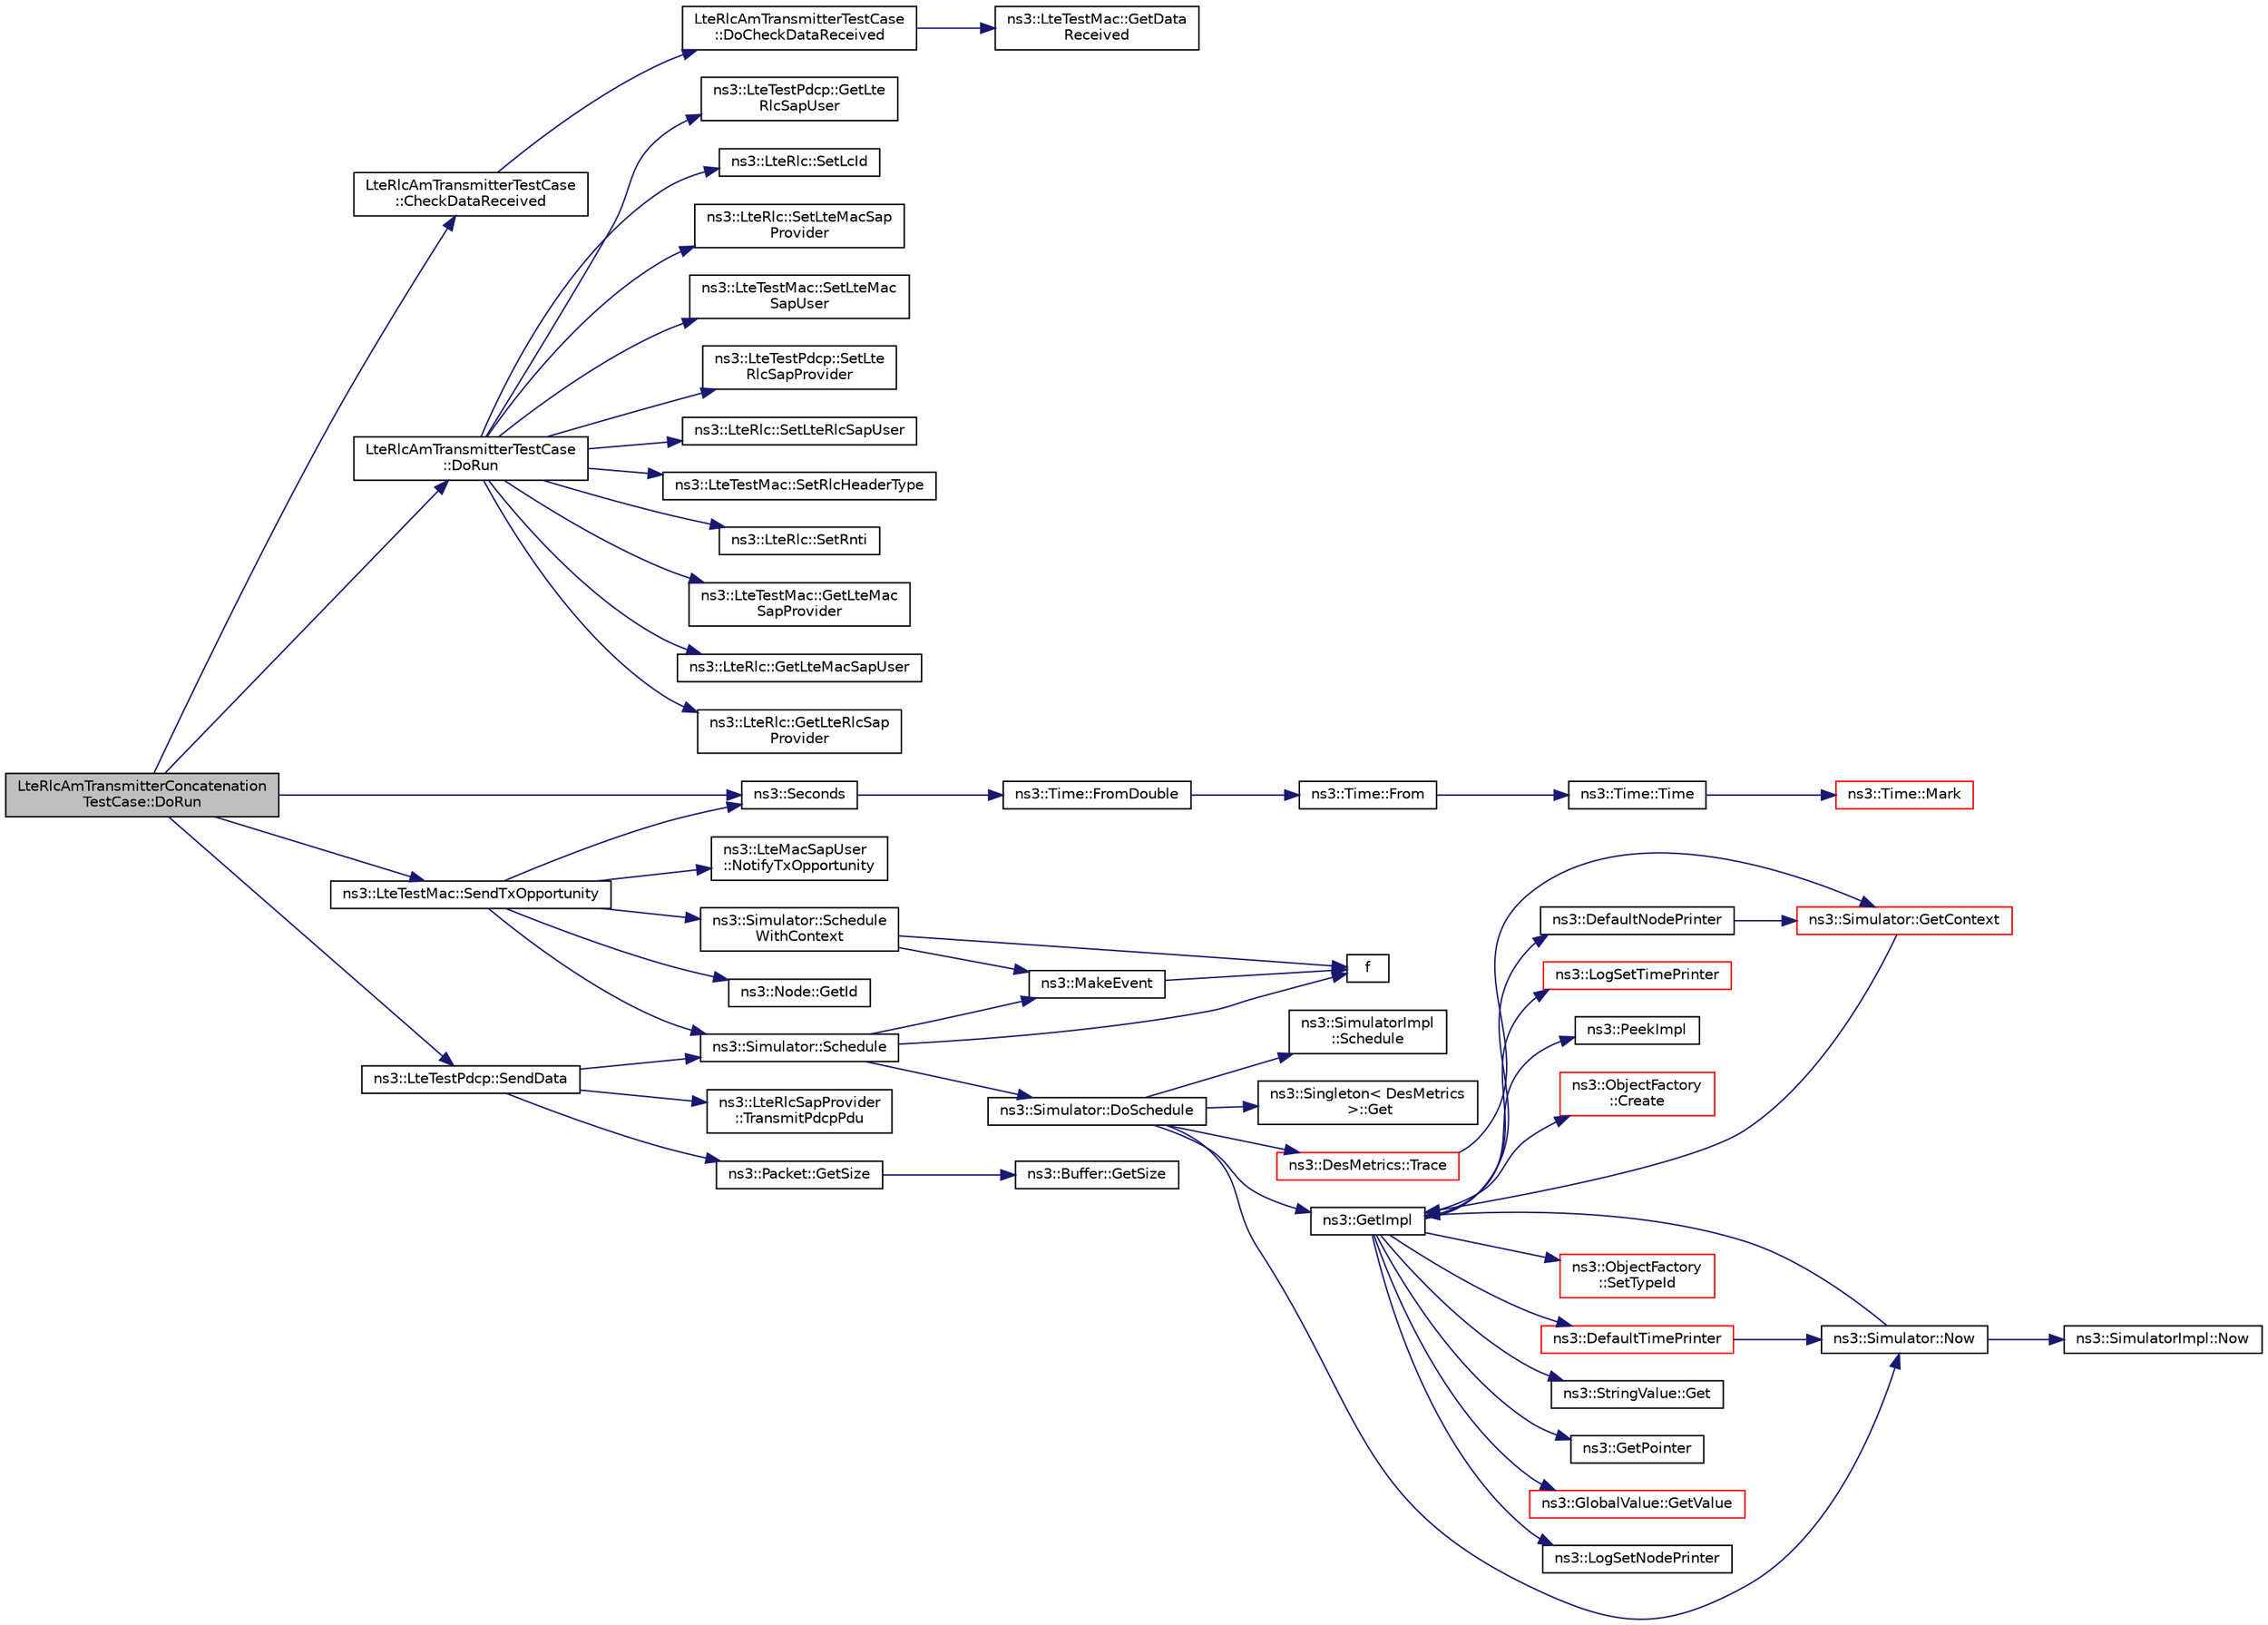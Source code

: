 digraph "LteRlcAmTransmitterConcatenationTestCase::DoRun"
{
 // LATEX_PDF_SIZE
  edge [fontname="Helvetica",fontsize="10",labelfontname="Helvetica",labelfontsize="10"];
  node [fontname="Helvetica",fontsize="10",shape=record];
  rankdir="LR";
  Node1 [label="LteRlcAmTransmitterConcatenation\lTestCase::DoRun",height=0.2,width=0.4,color="black", fillcolor="grey75", style="filled", fontcolor="black",tooltip="Implementation to actually run this TestCase."];
  Node1 -> Node2 [color="midnightblue",fontsize="10",style="solid",fontname="Helvetica"];
  Node2 [label="LteRlcAmTransmitterTestCase\l::CheckDataReceived",height=0.2,width=0.4,color="black", fillcolor="white", style="filled",URL="$class_lte_rlc_am_transmitter_test_case.html#a5cc6b6ad30c74a923b417ecac909ffbc",tooltip="Check data received function."];
  Node2 -> Node3 [color="midnightblue",fontsize="10",style="solid",fontname="Helvetica"];
  Node3 [label="LteRlcAmTransmitterTestCase\l::DoCheckDataReceived",height=0.2,width=0.4,color="black", fillcolor="white", style="filled",URL="$class_lte_rlc_am_transmitter_test_case.html#a8e4897cd8497b0fd0b8cef81de3fe3b9",tooltip="Check data received function."];
  Node3 -> Node4 [color="midnightblue",fontsize="10",style="solid",fontname="Helvetica"];
  Node4 [label="ns3::LteTestMac::GetData\lReceived",height=0.2,width=0.4,color="black", fillcolor="white", style="filled",URL="$classns3_1_1_lte_test_mac.html#addac02f6d62857aa9c75acaa46e4b0c3",tooltip="Get data received function."];
  Node1 -> Node5 [color="midnightblue",fontsize="10",style="solid",fontname="Helvetica"];
  Node5 [label="LteRlcAmTransmitterTestCase\l::DoRun",height=0.2,width=0.4,color="black", fillcolor="white", style="filled",URL="$class_lte_rlc_am_transmitter_test_case.html#a2d68ba91ebca75e75efb88365f958d2c",tooltip="Implementation to actually run this TestCase."];
  Node5 -> Node6 [color="midnightblue",fontsize="10",style="solid",fontname="Helvetica"];
  Node6 [label="ns3::LteTestMac::GetLteMac\lSapProvider",height=0.2,width=0.4,color="black", fillcolor="white", style="filled",URL="$classns3_1_1_lte_test_mac.html#aca0bc578effe20c77f51c7a39c8f089e",tooltip="Get the MAC SAP provider."];
  Node5 -> Node7 [color="midnightblue",fontsize="10",style="solid",fontname="Helvetica"];
  Node7 [label="ns3::LteRlc::GetLteMacSapUser",height=0.2,width=0.4,color="black", fillcolor="white", style="filled",URL="$classns3_1_1_lte_rlc.html#aedccafdcdbe033678e745ddf39596b48",tooltip=" "];
  Node5 -> Node8 [color="midnightblue",fontsize="10",style="solid",fontname="Helvetica"];
  Node8 [label="ns3::LteRlc::GetLteRlcSap\lProvider",height=0.2,width=0.4,color="black", fillcolor="white", style="filled",URL="$classns3_1_1_lte_rlc.html#afa179b42c75c75077ead4c8922296fbe",tooltip=" "];
  Node5 -> Node9 [color="midnightblue",fontsize="10",style="solid",fontname="Helvetica"];
  Node9 [label="ns3::LteTestPdcp::GetLte\lRlcSapUser",height=0.2,width=0.4,color="black", fillcolor="white", style="filled",URL="$classns3_1_1_lte_test_pdcp.html#a3893283fd40b527e935ae025ac1a813e",tooltip="Get the RLC SAP user."];
  Node5 -> Node10 [color="midnightblue",fontsize="10",style="solid",fontname="Helvetica"];
  Node10 [label="ns3::LteRlc::SetLcId",height=0.2,width=0.4,color="black", fillcolor="white", style="filled",URL="$classns3_1_1_lte_rlc.html#aef0c2915410d97b67d6f659651ce626f",tooltip=" "];
  Node5 -> Node11 [color="midnightblue",fontsize="10",style="solid",fontname="Helvetica"];
  Node11 [label="ns3::LteRlc::SetLteMacSap\lProvider",height=0.2,width=0.4,color="black", fillcolor="white", style="filled",URL="$classns3_1_1_lte_rlc.html#abb357e552cdaa153a8a8df168a882d53",tooltip=" "];
  Node5 -> Node12 [color="midnightblue",fontsize="10",style="solid",fontname="Helvetica"];
  Node12 [label="ns3::LteTestMac::SetLteMac\lSapUser",height=0.2,width=0.4,color="black", fillcolor="white", style="filled",URL="$classns3_1_1_lte_test_mac.html#a234317bfc20d9f149bfbd36546a50d4b",tooltip="Set the MAC SAP user."];
  Node5 -> Node13 [color="midnightblue",fontsize="10",style="solid",fontname="Helvetica"];
  Node13 [label="ns3::LteTestPdcp::SetLte\lRlcSapProvider",height=0.2,width=0.4,color="black", fillcolor="white", style="filled",URL="$classns3_1_1_lte_test_pdcp.html#a47f07d4c2e6e1b06d5d5103c7678cb06",tooltip="Set the RLC SAP provider."];
  Node5 -> Node14 [color="midnightblue",fontsize="10",style="solid",fontname="Helvetica"];
  Node14 [label="ns3::LteRlc::SetLteRlcSapUser",height=0.2,width=0.4,color="black", fillcolor="white", style="filled",URL="$classns3_1_1_lte_rlc.html#a745f75219a16b0223786514395f7a43b",tooltip=" "];
  Node5 -> Node15 [color="midnightblue",fontsize="10",style="solid",fontname="Helvetica"];
  Node15 [label="ns3::LteTestMac::SetRlcHeaderType",height=0.2,width=0.4,color="black", fillcolor="white", style="filled",URL="$classns3_1_1_lte_test_mac.html#acbe465027c32200d31d1785419993ddd",tooltip="Set RLC header type."];
  Node5 -> Node16 [color="midnightblue",fontsize="10",style="solid",fontname="Helvetica"];
  Node16 [label="ns3::LteRlc::SetRnti",height=0.2,width=0.4,color="black", fillcolor="white", style="filled",URL="$classns3_1_1_lte_rlc.html#aaa523544e1f9a29104a343333741f498",tooltip=" "];
  Node1 -> Node17 [color="midnightblue",fontsize="10",style="solid",fontname="Helvetica"];
  Node17 [label="ns3::Seconds",height=0.2,width=0.4,color="black", fillcolor="white", style="filled",URL="$group__timecivil.html#ga33c34b816f8ff6628e33d5c8e9713b9e",tooltip="Construct a Time in the indicated unit."];
  Node17 -> Node18 [color="midnightblue",fontsize="10",style="solid",fontname="Helvetica"];
  Node18 [label="ns3::Time::FromDouble",height=0.2,width=0.4,color="black", fillcolor="white", style="filled",URL="$classns3_1_1_time.html#a60e845f4a74e62495b86356afe604cb4",tooltip="Create a Time equal to value in unit unit."];
  Node18 -> Node19 [color="midnightblue",fontsize="10",style="solid",fontname="Helvetica"];
  Node19 [label="ns3::Time::From",height=0.2,width=0.4,color="black", fillcolor="white", style="filled",URL="$classns3_1_1_time.html#a34e4acc13d0e08cc8cb9cd3b838b9baf",tooltip="Create a Time in the current unit."];
  Node19 -> Node20 [color="midnightblue",fontsize="10",style="solid",fontname="Helvetica"];
  Node20 [label="ns3::Time::Time",height=0.2,width=0.4,color="black", fillcolor="white", style="filled",URL="$classns3_1_1_time.html#a8a39dc1b8cbbd7fe6d940e492d1b925e",tooltip="Default constructor, with value 0."];
  Node20 -> Node21 [color="midnightblue",fontsize="10",style="solid",fontname="Helvetica"];
  Node21 [label="ns3::Time::Mark",height=0.2,width=0.4,color="red", fillcolor="white", style="filled",URL="$classns3_1_1_time.html#aa7eef2a1119c1c4855d99f1e83d44c54",tooltip="Record a Time instance with the MarkedTimes."];
  Node1 -> Node23 [color="midnightblue",fontsize="10",style="solid",fontname="Helvetica"];
  Node23 [label="ns3::LteTestPdcp::SendData",height=0.2,width=0.4,color="black", fillcolor="white", style="filled",URL="$classns3_1_1_lte_test_pdcp.html#ae29e8e3bd1b7719af4d524b6ea5aed86",tooltip="Send data function."];
  Node23 -> Node24 [color="midnightblue",fontsize="10",style="solid",fontname="Helvetica"];
  Node24 [label="ns3::Packet::GetSize",height=0.2,width=0.4,color="black", fillcolor="white", style="filled",URL="$classns3_1_1_packet.html#afff7cb1ff518ee6dc0d424e10a5ad6ec",tooltip="Returns the the size in bytes of the packet (including the zero-filled initial payload)."];
  Node24 -> Node25 [color="midnightblue",fontsize="10",style="solid",fontname="Helvetica"];
  Node25 [label="ns3::Buffer::GetSize",height=0.2,width=0.4,color="black", fillcolor="white", style="filled",URL="$classns3_1_1_buffer.html#a60c9172d2b102f8856c81b2126c8b209",tooltip=" "];
  Node23 -> Node26 [color="midnightblue",fontsize="10",style="solid",fontname="Helvetica"];
  Node26 [label="ns3::Simulator::Schedule",height=0.2,width=0.4,color="black", fillcolor="white", style="filled",URL="$classns3_1_1_simulator.html#a3da7d28335c8ac0e3e86781f766df241",tooltip="Schedule an event to expire after delay."];
  Node26 -> Node27 [color="midnightblue",fontsize="10",style="solid",fontname="Helvetica"];
  Node27 [label="ns3::Simulator::DoSchedule",height=0.2,width=0.4,color="black", fillcolor="white", style="filled",URL="$classns3_1_1_simulator.html#a47af23973938819bdc89cb2807e09ed5",tooltip="Implementation of the various Schedule methods."];
  Node27 -> Node28 [color="midnightblue",fontsize="10",style="solid",fontname="Helvetica"];
  Node28 [label="ns3::Singleton\< DesMetrics\l \>::Get",height=0.2,width=0.4,color="black", fillcolor="white", style="filled",URL="$classns3_1_1_singleton.html#a80a2cd3c25a27ea72add7a9f7a141ffa",tooltip="Get a pointer to the singleton instance."];
  Node27 -> Node29 [color="midnightblue",fontsize="10",style="solid",fontname="Helvetica"];
  Node29 [label="ns3::GetImpl",height=0.2,width=0.4,color="black", fillcolor="white", style="filled",URL="$group__simulator.html#ga42eb4eddad41528d4d99794a3dae3fd0",tooltip="Get the SimulatorImpl singleton."];
  Node29 -> Node30 [color="midnightblue",fontsize="10",style="solid",fontname="Helvetica"];
  Node30 [label="ns3::ObjectFactory\l::Create",height=0.2,width=0.4,color="red", fillcolor="white", style="filled",URL="$classns3_1_1_object_factory.html#a52eda277f4aaab54266134ba48102ad7",tooltip="Create an Object instance of the configured TypeId."];
  Node29 -> Node59 [color="midnightblue",fontsize="10",style="solid",fontname="Helvetica"];
  Node59 [label="ns3::DefaultNodePrinter",height=0.2,width=0.4,color="black", fillcolor="white", style="filled",URL="$group__logging.html#gac4c06cbbed12229d85991ced145f6be2",tooltip="Default node id printer implementation."];
  Node59 -> Node60 [color="midnightblue",fontsize="10",style="solid",fontname="Helvetica"];
  Node60 [label="ns3::Simulator::GetContext",height=0.2,width=0.4,color="red", fillcolor="white", style="filled",URL="$classns3_1_1_simulator.html#a8514b74ee2c42916b351b33c4a963bb0",tooltip="Get the current simulation context."];
  Node60 -> Node29 [color="midnightblue",fontsize="10",style="solid",fontname="Helvetica"];
  Node29 -> Node62 [color="midnightblue",fontsize="10",style="solid",fontname="Helvetica"];
  Node62 [label="ns3::DefaultTimePrinter",height=0.2,width=0.4,color="red", fillcolor="white", style="filled",URL="$namespacens3.html#ae01c3c7786b644dfb8a0bb8f1201b269",tooltip="Default Time printer."];
  Node62 -> Node65 [color="midnightblue",fontsize="10",style="solid",fontname="Helvetica"];
  Node65 [label="ns3::Simulator::Now",height=0.2,width=0.4,color="black", fillcolor="white", style="filled",URL="$classns3_1_1_simulator.html#ac3178fa975b419f7875e7105be122800",tooltip="Return the current simulation virtual time."];
  Node65 -> Node29 [color="midnightblue",fontsize="10",style="solid",fontname="Helvetica"];
  Node65 -> Node66 [color="midnightblue",fontsize="10",style="solid",fontname="Helvetica"];
  Node66 [label="ns3::SimulatorImpl::Now",height=0.2,width=0.4,color="black", fillcolor="white", style="filled",URL="$classns3_1_1_simulator_impl.html#aa516c50060846adc6fd316e83ef0797c",tooltip="Return the current simulation virtual time."];
  Node29 -> Node67 [color="midnightblue",fontsize="10",style="solid",fontname="Helvetica"];
  Node67 [label="ns3::StringValue::Get",height=0.2,width=0.4,color="black", fillcolor="white", style="filled",URL="$classns3_1_1_string_value.html#a6f208c2778fe1c7882e5cb429b8326ae",tooltip=" "];
  Node29 -> Node68 [color="midnightblue",fontsize="10",style="solid",fontname="Helvetica"];
  Node68 [label="ns3::GetPointer",height=0.2,width=0.4,color="black", fillcolor="white", style="filled",URL="$namespacens3.html#ab4e173cdfd43d17c1a40d5348510a670",tooltip=" "];
  Node29 -> Node69 [color="midnightblue",fontsize="10",style="solid",fontname="Helvetica"];
  Node69 [label="ns3::GlobalValue::GetValue",height=0.2,width=0.4,color="red", fillcolor="white", style="filled",URL="$classns3_1_1_global_value.html#a48a99242193fb69609a17332733e8600",tooltip="Get the value."];
  Node29 -> Node71 [color="midnightblue",fontsize="10",style="solid",fontname="Helvetica"];
  Node71 [label="ns3::LogSetNodePrinter",height=0.2,width=0.4,color="black", fillcolor="white", style="filled",URL="$namespacens3.html#aebac73305345f2e2803fdeb102a7705e",tooltip="Set the LogNodePrinter function to be used to prepend log messages with the node id."];
  Node29 -> Node72 [color="midnightblue",fontsize="10",style="solid",fontname="Helvetica"];
  Node72 [label="ns3::LogSetTimePrinter",height=0.2,width=0.4,color="red", fillcolor="white", style="filled",URL="$namespacens3.html#a46cd76678f7da29799d1b41994e12ec1",tooltip="Set the TimePrinter function to be used to prepend log messages with the simulation time."];
  Node29 -> Node77 [color="midnightblue",fontsize="10",style="solid",fontname="Helvetica"];
  Node77 [label="ns3::PeekImpl",height=0.2,width=0.4,color="black", fillcolor="white", style="filled",URL="$group__simulator.html#ga233c5c38de117e4e4a5a9cd168694792",tooltip="Get the static SimulatorImpl instance."];
  Node29 -> Node78 [color="midnightblue",fontsize="10",style="solid",fontname="Helvetica"];
  Node78 [label="ns3::ObjectFactory\l::SetTypeId",height=0.2,width=0.4,color="red", fillcolor="white", style="filled",URL="$classns3_1_1_object_factory.html#a77dcd099064038a1eb7a6b8251229ec3",tooltip="Set the TypeId of the Objects to be created by this factory."];
  Node27 -> Node65 [color="midnightblue",fontsize="10",style="solid",fontname="Helvetica"];
  Node27 -> Node79 [color="midnightblue",fontsize="10",style="solid",fontname="Helvetica"];
  Node79 [label="ns3::SimulatorImpl\l::Schedule",height=0.2,width=0.4,color="black", fillcolor="white", style="filled",URL="$classns3_1_1_simulator_impl.html#a24eac97ca7dc0e64162e3596064cfb5c",tooltip="Schedule a future event execution (in the same context)."];
  Node27 -> Node80 [color="midnightblue",fontsize="10",style="solid",fontname="Helvetica"];
  Node80 [label="ns3::DesMetrics::Trace",height=0.2,width=0.4,color="red", fillcolor="white", style="filled",URL="$classns3_1_1_des_metrics.html#ab7c6c097412d0398affbc9f8d2643160",tooltip="Trace an event to self at the time it is scheduled."];
  Node80 -> Node60 [color="midnightblue",fontsize="10",style="solid",fontname="Helvetica"];
  Node26 -> Node87 [color="midnightblue",fontsize="10",style="solid",fontname="Helvetica"];
  Node87 [label="f",height=0.2,width=0.4,color="black", fillcolor="white", style="filled",URL="$80211b_8c.html#ae7ffc1a8f84fa47a0812b2f2b9627132",tooltip=" "];
  Node26 -> Node88 [color="midnightblue",fontsize="10",style="solid",fontname="Helvetica"];
  Node88 [label="ns3::MakeEvent",height=0.2,width=0.4,color="black", fillcolor="white", style="filled",URL="$group__makeeventfnptr.html#ga289a28a2497c18a9bd299e5e2014094b",tooltip="Make an EventImpl from a function pointer taking varying numbers of arguments."];
  Node88 -> Node87 [color="midnightblue",fontsize="10",style="solid",fontname="Helvetica"];
  Node23 -> Node89 [color="midnightblue",fontsize="10",style="solid",fontname="Helvetica"];
  Node89 [label="ns3::LteRlcSapProvider\l::TransmitPdcpPdu",height=0.2,width=0.4,color="black", fillcolor="white", style="filled",URL="$classns3_1_1_lte_rlc_sap_provider.html#ad2bdc756a034aa21c163da2deb705a50",tooltip="Send a PDCP PDU to the RLC for transmission This method is to be called when upper PDCP entity has a ..."];
  Node1 -> Node90 [color="midnightblue",fontsize="10",style="solid",fontname="Helvetica"];
  Node90 [label="ns3::LteTestMac::SendTxOpportunity",height=0.2,width=0.4,color="black", fillcolor="white", style="filled",URL="$classns3_1_1_lte_test_mac.html#a11abee944c90b227f3fed326bea72282",tooltip="Send transmit opportunity function."];
  Node90 -> Node91 [color="midnightblue",fontsize="10",style="solid",fontname="Helvetica"];
  Node91 [label="ns3::Node::GetId",height=0.2,width=0.4,color="black", fillcolor="white", style="filled",URL="$classns3_1_1_node.html#a2ed8663077afcb8db519296b0ada6355",tooltip=" "];
  Node90 -> Node92 [color="midnightblue",fontsize="10",style="solid",fontname="Helvetica"];
  Node92 [label="ns3::LteMacSapUser\l::NotifyTxOpportunity",height=0.2,width=0.4,color="black", fillcolor="white", style="filled",URL="$classns3_1_1_lte_mac_sap_user.html#a589a8576d55d96a0d74de4f14056f886",tooltip="Called by the MAC to notify the RLC that the scheduler granted a transmission opportunity to this RLC..."];
  Node90 -> Node26 [color="midnightblue",fontsize="10",style="solid",fontname="Helvetica"];
  Node90 -> Node93 [color="midnightblue",fontsize="10",style="solid",fontname="Helvetica"];
  Node93 [label="ns3::Simulator::Schedule\lWithContext",height=0.2,width=0.4,color="black", fillcolor="white", style="filled",URL="$classns3_1_1_simulator.html#a6801feda0ccf0595cb48d1e962cd40a1",tooltip="Schedule an event with the given context."];
  Node93 -> Node87 [color="midnightblue",fontsize="10",style="solid",fontname="Helvetica"];
  Node93 -> Node88 [color="midnightblue",fontsize="10",style="solid",fontname="Helvetica"];
  Node90 -> Node17 [color="midnightblue",fontsize="10",style="solid",fontname="Helvetica"];
}
